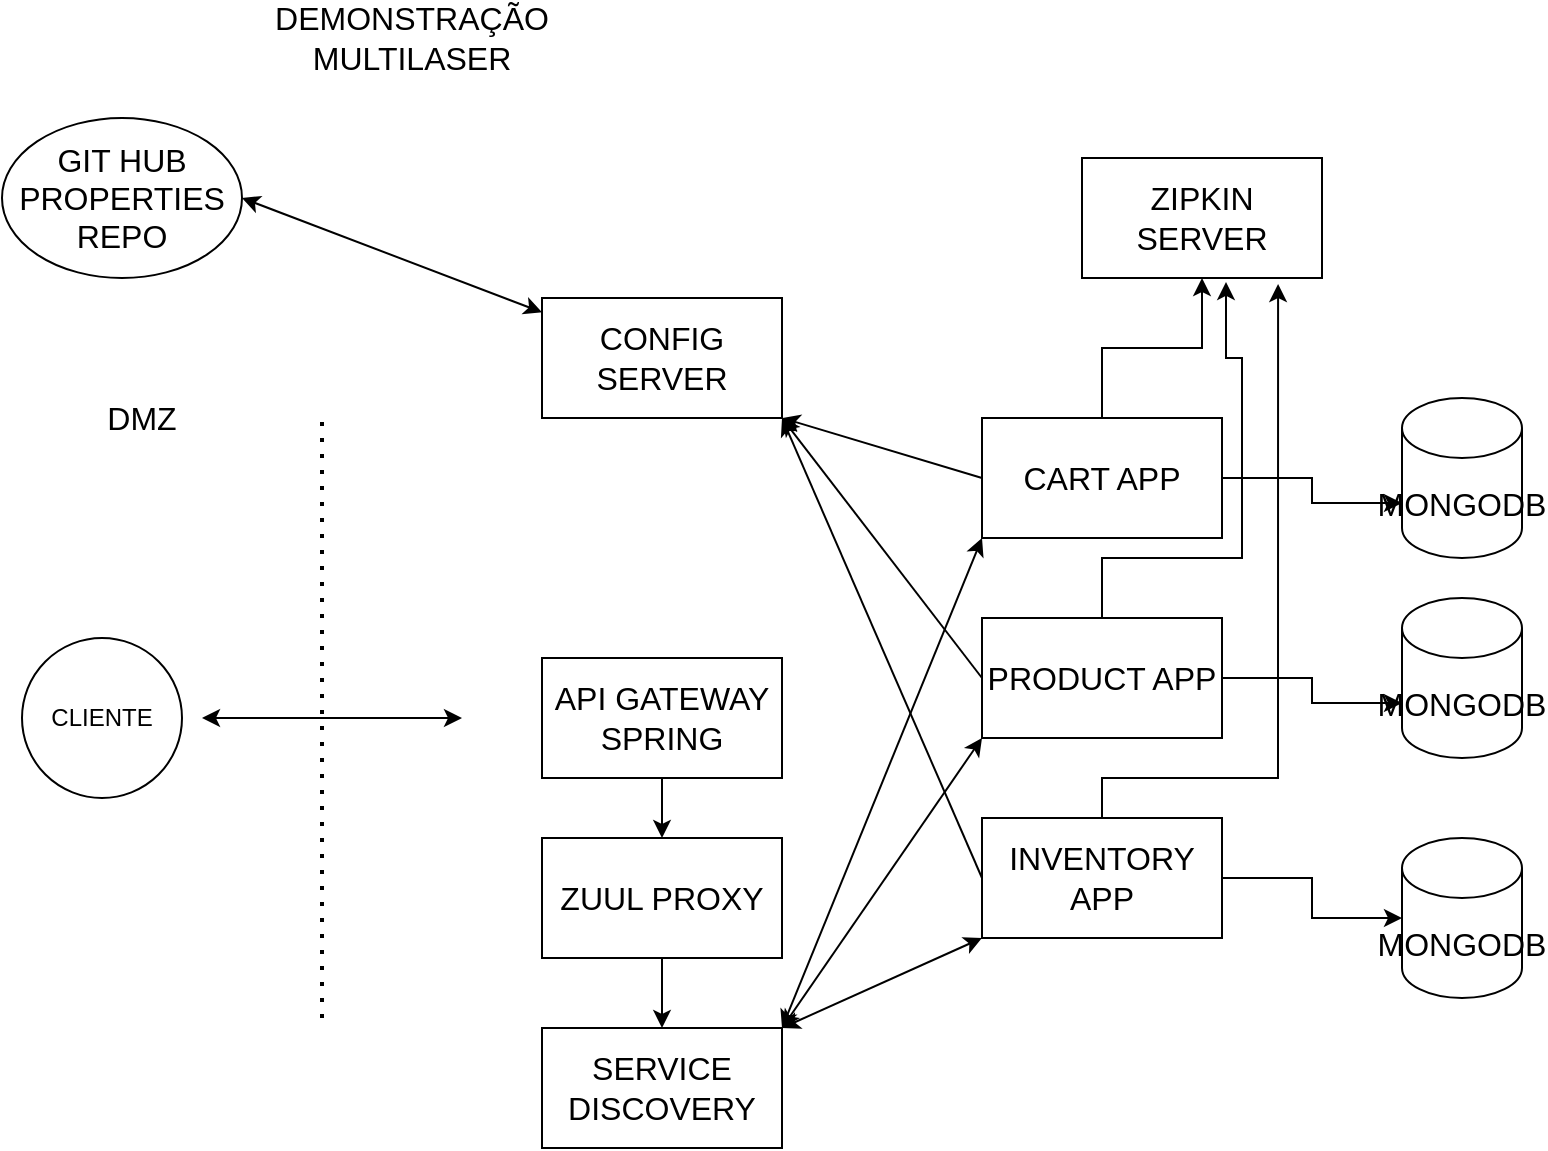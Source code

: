<mxfile version="14.3.2" type="device"><diagram id="clAhnYn1y1IuklyqfYZI" name="Page-1"><mxGraphModel dx="1422" dy="794" grid="1" gridSize="10" guides="1" tooltips="1" connect="1" arrows="1" fold="1" page="1" pageScale="1" pageWidth="827" pageHeight="1169" math="0" shadow="0"><root><mxCell id="0"/><mxCell id="1" parent="0"/><mxCell id="6ZTAZqifgeRCLbyt0Dam-1" value="CLIENTE" style="ellipse;whiteSpace=wrap;html=1;aspect=fixed;" vertex="1" parent="1"><mxGeometry x="50" y="360" width="80" height="80" as="geometry"/></mxCell><mxCell id="6ZTAZqifgeRCLbyt0Dam-2" value="" style="endArrow=classic;startArrow=classic;html=1;" edge="1" parent="1"><mxGeometry width="50" height="50" relative="1" as="geometry"><mxPoint x="140" y="400" as="sourcePoint"/><mxPoint x="270" y="400" as="targetPoint"/></mxGeometry></mxCell><mxCell id="6ZTAZqifgeRCLbyt0Dam-3" value="" style="endArrow=none;dashed=1;html=1;dashPattern=1 3;strokeWidth=2;" edge="1" parent="1"><mxGeometry width="50" height="50" relative="1" as="geometry"><mxPoint x="200" y="550" as="sourcePoint"/><mxPoint x="200" y="250" as="targetPoint"/></mxGeometry></mxCell><mxCell id="6ZTAZqifgeRCLbyt0Dam-4" value="DMZ" style="text;html=1;strokeColor=none;fillColor=none;align=center;verticalAlign=middle;whiteSpace=wrap;rounded=0;fontSize=16;" vertex="1" parent="1"><mxGeometry x="70" y="230" width="80" height="40" as="geometry"/></mxCell><mxCell id="6ZTAZqifgeRCLbyt0Dam-15" style="edgeStyle=orthogonalEdgeStyle;rounded=0;orthogonalLoop=1;jettySize=auto;html=1;entryX=0.5;entryY=0;entryDx=0;entryDy=0;fontSize=16;" edge="1" parent="1" source="6ZTAZqifgeRCLbyt0Dam-6" target="6ZTAZqifgeRCLbyt0Dam-7"><mxGeometry relative="1" as="geometry"/></mxCell><mxCell id="6ZTAZqifgeRCLbyt0Dam-6" value="API GATEWAY&lt;br&gt;SPRING" style="rounded=0;whiteSpace=wrap;html=1;fontSize=16;" vertex="1" parent="1"><mxGeometry x="310" y="370" width="120" height="60" as="geometry"/></mxCell><mxCell id="6ZTAZqifgeRCLbyt0Dam-16" style="edgeStyle=orthogonalEdgeStyle;rounded=0;orthogonalLoop=1;jettySize=auto;html=1;entryX=0.5;entryY=0;entryDx=0;entryDy=0;fontSize=16;" edge="1" parent="1" source="6ZTAZqifgeRCLbyt0Dam-7" target="6ZTAZqifgeRCLbyt0Dam-8"><mxGeometry relative="1" as="geometry"/></mxCell><mxCell id="6ZTAZqifgeRCLbyt0Dam-7" value="ZUUL PROXY" style="rounded=0;whiteSpace=wrap;html=1;fontSize=16;" vertex="1" parent="1"><mxGeometry x="310" y="460" width="120" height="60" as="geometry"/></mxCell><mxCell id="6ZTAZqifgeRCLbyt0Dam-8" value="SERVICE DISCOVERY" style="rounded=0;whiteSpace=wrap;html=1;fontSize=16;" vertex="1" parent="1"><mxGeometry x="310" y="555" width="120" height="60" as="geometry"/></mxCell><mxCell id="6ZTAZqifgeRCLbyt0Dam-33" style="edgeStyle=orthogonalEdgeStyle;rounded=0;orthogonalLoop=1;jettySize=auto;html=1;entryX=0;entryY=0;entryDx=0;entryDy=52.5;entryPerimeter=0;fontSize=16;" edge="1" parent="1" source="6ZTAZqifgeRCLbyt0Dam-9" target="6ZTAZqifgeRCLbyt0Dam-26"><mxGeometry relative="1" as="geometry"/></mxCell><mxCell id="6ZTAZqifgeRCLbyt0Dam-36" style="edgeStyle=orthogonalEdgeStyle;rounded=0;orthogonalLoop=1;jettySize=auto;html=1;fontSize=16;entryX=0.5;entryY=1;entryDx=0;entryDy=0;" edge="1" parent="1" source="6ZTAZqifgeRCLbyt0Dam-9" target="6ZTAZqifgeRCLbyt0Dam-34"><mxGeometry relative="1" as="geometry"><mxPoint x="640" y="190" as="targetPoint"/></mxGeometry></mxCell><mxCell id="6ZTAZqifgeRCLbyt0Dam-9" value="CART APP" style="rounded=0;whiteSpace=wrap;html=1;fontSize=16;" vertex="1" parent="1"><mxGeometry x="530" y="250" width="120" height="60" as="geometry"/></mxCell><mxCell id="6ZTAZqifgeRCLbyt0Dam-32" style="edgeStyle=orthogonalEdgeStyle;rounded=0;orthogonalLoop=1;jettySize=auto;html=1;entryX=0;entryY=0;entryDx=0;entryDy=52.5;entryPerimeter=0;fontSize=16;" edge="1" parent="1" source="6ZTAZqifgeRCLbyt0Dam-10" target="6ZTAZqifgeRCLbyt0Dam-29"><mxGeometry relative="1" as="geometry"/></mxCell><mxCell id="6ZTAZqifgeRCLbyt0Dam-37" style="edgeStyle=orthogonalEdgeStyle;rounded=0;orthogonalLoop=1;jettySize=auto;html=1;fontSize=16;entryX=0.6;entryY=1.033;entryDx=0;entryDy=0;entryPerimeter=0;" edge="1" parent="1" source="6ZTAZqifgeRCLbyt0Dam-10" target="6ZTAZqifgeRCLbyt0Dam-34"><mxGeometry relative="1" as="geometry"><mxPoint x="640" y="220" as="targetPoint"/><Array as="points"><mxPoint x="590" y="320"/><mxPoint x="660" y="320"/><mxPoint x="660" y="220"/><mxPoint x="652" y="220"/></Array></mxGeometry></mxCell><mxCell id="6ZTAZqifgeRCLbyt0Dam-10" value="PRODUCT APP" style="rounded=0;whiteSpace=wrap;html=1;fontSize=16;" vertex="1" parent="1"><mxGeometry x="530" y="350" width="120" height="60" as="geometry"/></mxCell><mxCell id="6ZTAZqifgeRCLbyt0Dam-31" style="edgeStyle=orthogonalEdgeStyle;rounded=0;orthogonalLoop=1;jettySize=auto;html=1;fontSize=16;" edge="1" parent="1" source="6ZTAZqifgeRCLbyt0Dam-11" target="6ZTAZqifgeRCLbyt0Dam-30"><mxGeometry relative="1" as="geometry"/></mxCell><mxCell id="6ZTAZqifgeRCLbyt0Dam-38" style="edgeStyle=orthogonalEdgeStyle;rounded=0;orthogonalLoop=1;jettySize=auto;html=1;entryX=0.817;entryY=1.05;entryDx=0;entryDy=0;entryPerimeter=0;fontSize=16;" edge="1" parent="1" source="6ZTAZqifgeRCLbyt0Dam-11" target="6ZTAZqifgeRCLbyt0Dam-34"><mxGeometry relative="1" as="geometry"><Array as="points"><mxPoint x="590" y="430"/><mxPoint x="678" y="430"/></Array></mxGeometry></mxCell><mxCell id="6ZTAZqifgeRCLbyt0Dam-11" value="INVENTORY APP" style="rounded=0;whiteSpace=wrap;html=1;fontSize=16;" vertex="1" parent="1"><mxGeometry x="530" y="450" width="120" height="60" as="geometry"/></mxCell><mxCell id="6ZTAZqifgeRCLbyt0Dam-12" value="" style="endArrow=classic;startArrow=classic;html=1;fontSize=16;exitX=1;exitY=0;exitDx=0;exitDy=0;entryX=0;entryY=1;entryDx=0;entryDy=0;" edge="1" parent="1" source="6ZTAZqifgeRCLbyt0Dam-8" target="6ZTAZqifgeRCLbyt0Dam-9"><mxGeometry width="50" height="50" relative="1" as="geometry"><mxPoint x="520" y="330" as="sourcePoint"/><mxPoint x="570" y="280" as="targetPoint"/></mxGeometry></mxCell><mxCell id="6ZTAZqifgeRCLbyt0Dam-13" value="" style="endArrow=classic;startArrow=classic;html=1;fontSize=16;exitX=1;exitY=0;exitDx=0;exitDy=0;entryX=0;entryY=1;entryDx=0;entryDy=0;" edge="1" parent="1" source="6ZTAZqifgeRCLbyt0Dam-8" target="6ZTAZqifgeRCLbyt0Dam-10"><mxGeometry width="50" height="50" relative="1" as="geometry"><mxPoint x="440" y="565" as="sourcePoint"/><mxPoint x="540" y="320" as="targetPoint"/></mxGeometry></mxCell><mxCell id="6ZTAZqifgeRCLbyt0Dam-14" value="" style="endArrow=classic;startArrow=classic;html=1;fontSize=16;exitX=1;exitY=0;exitDx=0;exitDy=0;entryX=0;entryY=1;entryDx=0;entryDy=0;" edge="1" parent="1" source="6ZTAZqifgeRCLbyt0Dam-8" target="6ZTAZqifgeRCLbyt0Dam-11"><mxGeometry width="50" height="50" relative="1" as="geometry"><mxPoint x="450" y="575" as="sourcePoint"/><mxPoint x="550" y="330" as="targetPoint"/></mxGeometry></mxCell><mxCell id="6ZTAZqifgeRCLbyt0Dam-17" value="CONFIG SERVER" style="rounded=0;whiteSpace=wrap;html=1;fontSize=16;" vertex="1" parent="1"><mxGeometry x="310" y="190" width="120" height="60" as="geometry"/></mxCell><mxCell id="6ZTAZqifgeRCLbyt0Dam-19" value="" style="endArrow=classic;html=1;fontSize=16;entryX=1;entryY=1;entryDx=0;entryDy=0;exitX=0;exitY=0.5;exitDx=0;exitDy=0;" edge="1" parent="1" source="6ZTAZqifgeRCLbyt0Dam-9" target="6ZTAZqifgeRCLbyt0Dam-17"><mxGeometry width="50" height="50" relative="1" as="geometry"><mxPoint x="450" y="310" as="sourcePoint"/><mxPoint x="500" y="260" as="targetPoint"/></mxGeometry></mxCell><mxCell id="6ZTAZqifgeRCLbyt0Dam-21" value="" style="endArrow=classic;html=1;fontSize=16;entryX=1;entryY=1;entryDx=0;entryDy=0;exitX=0;exitY=0.5;exitDx=0;exitDy=0;" edge="1" parent="1" source="6ZTAZqifgeRCLbyt0Dam-11" target="6ZTAZqifgeRCLbyt0Dam-17"><mxGeometry width="50" height="50" relative="1" as="geometry"><mxPoint x="410" y="360" as="sourcePoint"/><mxPoint x="460" y="310" as="targetPoint"/><Array as="points"/></mxGeometry></mxCell><mxCell id="6ZTAZqifgeRCLbyt0Dam-22" value="" style="endArrow=classic;html=1;fontSize=16;exitX=0;exitY=0.5;exitDx=0;exitDy=0;" edge="1" parent="1" source="6ZTAZqifgeRCLbyt0Dam-10"><mxGeometry width="50" height="50" relative="1" as="geometry"><mxPoint x="539.04" y="384" as="sourcePoint"/><mxPoint x="430" y="250" as="targetPoint"/></mxGeometry></mxCell><mxCell id="6ZTAZqifgeRCLbyt0Dam-24" value="GIT HUB PROPERTIES REPO" style="ellipse;whiteSpace=wrap;html=1;fontSize=16;" vertex="1" parent="1"><mxGeometry x="40" y="100" width="120" height="80" as="geometry"/></mxCell><mxCell id="6ZTAZqifgeRCLbyt0Dam-25" value="" style="endArrow=classic;startArrow=classic;html=1;fontSize=16;entryX=1;entryY=0.5;entryDx=0;entryDy=0;" edge="1" parent="1" source="6ZTAZqifgeRCLbyt0Dam-17" target="6ZTAZqifgeRCLbyt0Dam-24"><mxGeometry width="50" height="50" relative="1" as="geometry"><mxPoint x="220" y="200" as="sourcePoint"/><mxPoint x="270" y="150" as="targetPoint"/></mxGeometry></mxCell><mxCell id="6ZTAZqifgeRCLbyt0Dam-26" value="MONGODB" style="shape=cylinder3;whiteSpace=wrap;html=1;boundedLbl=1;backgroundOutline=1;size=15;fontSize=16;" vertex="1" parent="1"><mxGeometry x="740" y="240" width="60" height="80" as="geometry"/></mxCell><mxCell id="6ZTAZqifgeRCLbyt0Dam-29" value="MONGODB" style="shape=cylinder3;whiteSpace=wrap;html=1;boundedLbl=1;backgroundOutline=1;size=15;fontSize=16;" vertex="1" parent="1"><mxGeometry x="740" y="340" width="60" height="80" as="geometry"/></mxCell><mxCell id="6ZTAZqifgeRCLbyt0Dam-30" value="MONGODB" style="shape=cylinder3;whiteSpace=wrap;html=1;boundedLbl=1;backgroundOutline=1;size=15;fontSize=16;" vertex="1" parent="1"><mxGeometry x="740" y="460" width="60" height="80" as="geometry"/></mxCell><mxCell id="6ZTAZqifgeRCLbyt0Dam-34" value="ZIPKIN SERVER" style="rounded=0;whiteSpace=wrap;html=1;fontSize=16;" vertex="1" parent="1"><mxGeometry x="580" y="120" width="120" height="60" as="geometry"/></mxCell><mxCell id="6ZTAZqifgeRCLbyt0Dam-39" value="DEMONSTRAÇÃO MULTILASER" style="text;html=1;strokeColor=none;fillColor=none;align=center;verticalAlign=middle;whiteSpace=wrap;rounded=0;fontSize=16;" vertex="1" parent="1"><mxGeometry x="220" y="50" width="50" height="20" as="geometry"/></mxCell></root></mxGraphModel></diagram></mxfile>